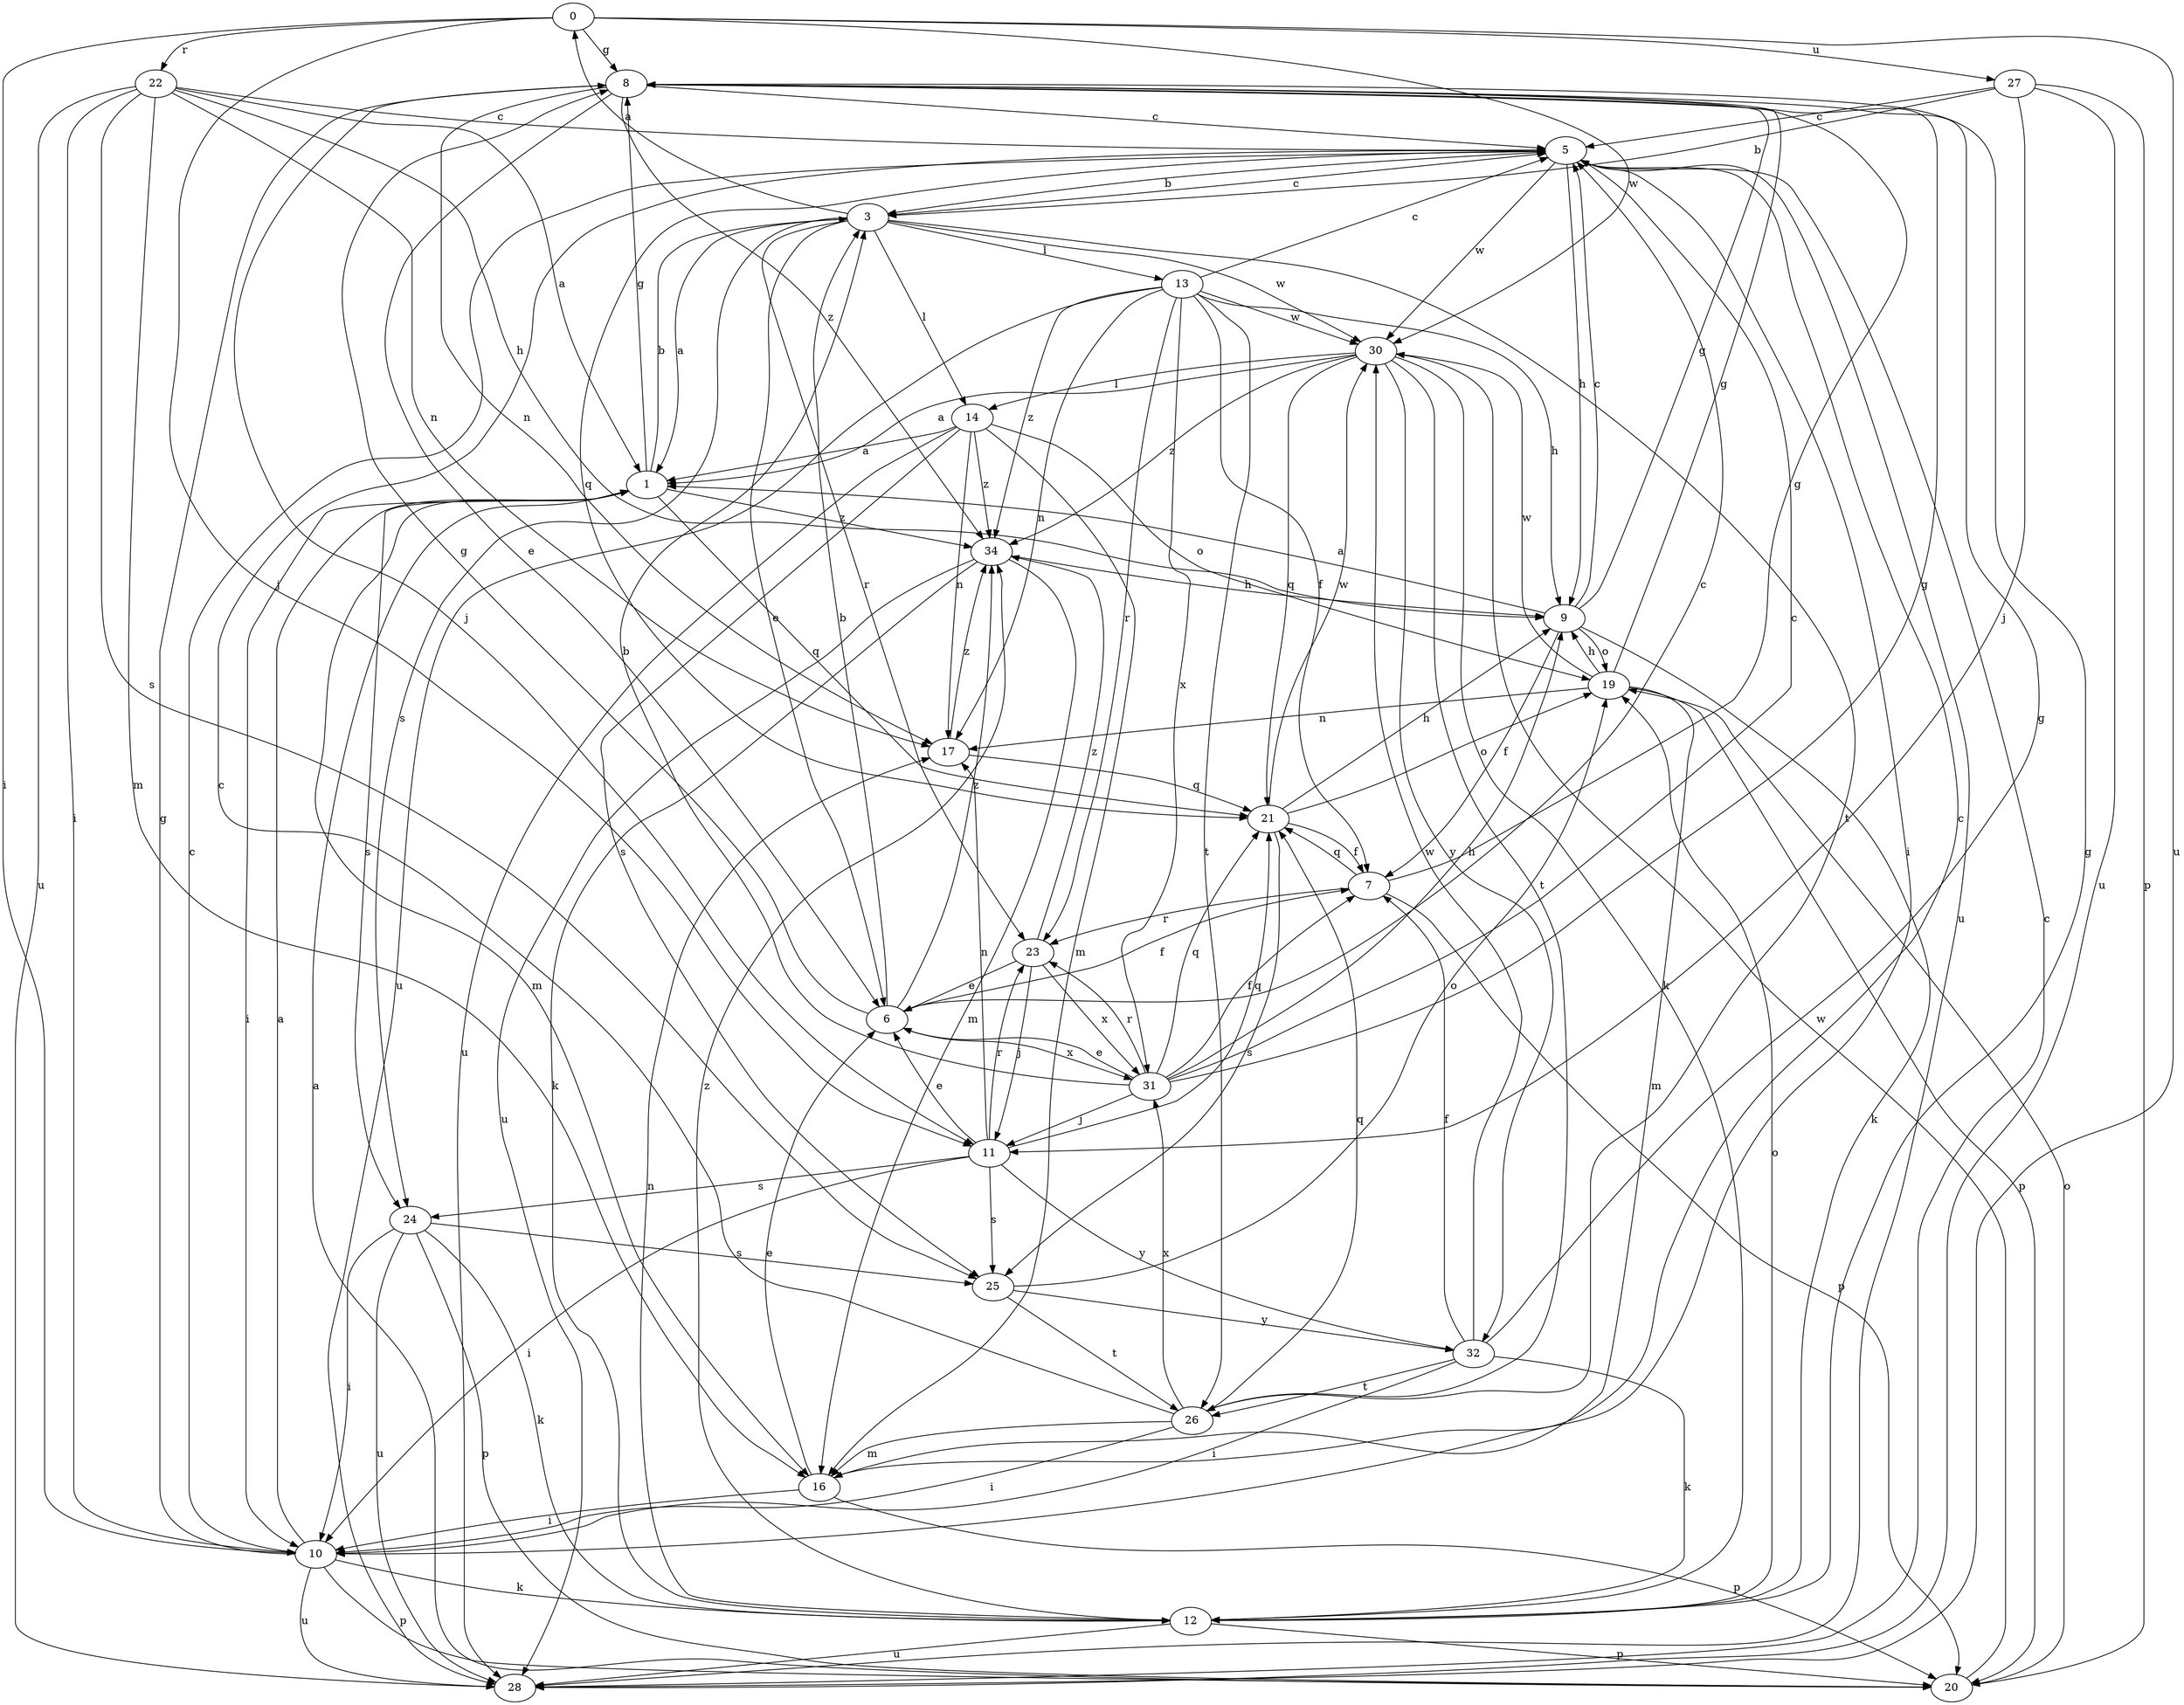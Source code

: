 strict digraph  {
0;
1;
3;
5;
6;
7;
8;
9;
10;
11;
12;
13;
14;
16;
17;
19;
20;
21;
22;
23;
24;
25;
26;
27;
28;
30;
31;
32;
34;
0 -> 8  [label=g];
0 -> 10  [label=i];
0 -> 11  [label=j];
0 -> 22  [label=r];
0 -> 27  [label=u];
0 -> 28  [label=u];
0 -> 30  [label=w];
1 -> 3  [label=b];
1 -> 8  [label=g];
1 -> 10  [label=i];
1 -> 16  [label=m];
1 -> 21  [label=q];
1 -> 24  [label=s];
1 -> 34  [label=z];
3 -> 0  [label=a];
3 -> 1  [label=a];
3 -> 5  [label=c];
3 -> 6  [label=e];
3 -> 13  [label=l];
3 -> 14  [label=l];
3 -> 23  [label=r];
3 -> 24  [label=s];
3 -> 26  [label=t];
3 -> 30  [label=w];
5 -> 3  [label=b];
5 -> 9  [label=h];
5 -> 10  [label=i];
5 -> 21  [label=q];
5 -> 28  [label=u];
5 -> 30  [label=w];
6 -> 3  [label=b];
6 -> 5  [label=c];
6 -> 7  [label=f];
6 -> 8  [label=g];
6 -> 31  [label=x];
6 -> 34  [label=z];
7 -> 8  [label=g];
7 -> 20  [label=p];
7 -> 21  [label=q];
7 -> 23  [label=r];
8 -> 5  [label=c];
8 -> 6  [label=e];
8 -> 11  [label=j];
8 -> 17  [label=n];
8 -> 34  [label=z];
9 -> 1  [label=a];
9 -> 5  [label=c];
9 -> 7  [label=f];
9 -> 8  [label=g];
9 -> 12  [label=k];
9 -> 19  [label=o];
10 -> 1  [label=a];
10 -> 5  [label=c];
10 -> 8  [label=g];
10 -> 12  [label=k];
10 -> 20  [label=p];
10 -> 28  [label=u];
11 -> 6  [label=e];
11 -> 10  [label=i];
11 -> 17  [label=n];
11 -> 21  [label=q];
11 -> 23  [label=r];
11 -> 24  [label=s];
11 -> 25  [label=s];
11 -> 32  [label=y];
12 -> 8  [label=g];
12 -> 17  [label=n];
12 -> 19  [label=o];
12 -> 20  [label=p];
12 -> 28  [label=u];
12 -> 34  [label=z];
13 -> 5  [label=c];
13 -> 7  [label=f];
13 -> 9  [label=h];
13 -> 17  [label=n];
13 -> 23  [label=r];
13 -> 26  [label=t];
13 -> 28  [label=u];
13 -> 30  [label=w];
13 -> 31  [label=x];
13 -> 34  [label=z];
14 -> 1  [label=a];
14 -> 16  [label=m];
14 -> 17  [label=n];
14 -> 19  [label=o];
14 -> 25  [label=s];
14 -> 28  [label=u];
14 -> 34  [label=z];
16 -> 5  [label=c];
16 -> 6  [label=e];
16 -> 10  [label=i];
16 -> 20  [label=p];
17 -> 21  [label=q];
17 -> 34  [label=z];
19 -> 8  [label=g];
19 -> 9  [label=h];
19 -> 16  [label=m];
19 -> 17  [label=n];
19 -> 20  [label=p];
19 -> 30  [label=w];
20 -> 1  [label=a];
20 -> 19  [label=o];
20 -> 30  [label=w];
21 -> 7  [label=f];
21 -> 9  [label=h];
21 -> 19  [label=o];
21 -> 25  [label=s];
21 -> 30  [label=w];
22 -> 1  [label=a];
22 -> 5  [label=c];
22 -> 9  [label=h];
22 -> 10  [label=i];
22 -> 16  [label=m];
22 -> 17  [label=n];
22 -> 25  [label=s];
22 -> 28  [label=u];
23 -> 6  [label=e];
23 -> 11  [label=j];
23 -> 31  [label=x];
23 -> 34  [label=z];
24 -> 10  [label=i];
24 -> 12  [label=k];
24 -> 20  [label=p];
24 -> 25  [label=s];
24 -> 28  [label=u];
25 -> 19  [label=o];
25 -> 26  [label=t];
25 -> 32  [label=y];
26 -> 5  [label=c];
26 -> 10  [label=i];
26 -> 16  [label=m];
26 -> 21  [label=q];
26 -> 31  [label=x];
27 -> 3  [label=b];
27 -> 5  [label=c];
27 -> 11  [label=j];
27 -> 20  [label=p];
27 -> 28  [label=u];
28 -> 5  [label=c];
30 -> 1  [label=a];
30 -> 12  [label=k];
30 -> 14  [label=l];
30 -> 21  [label=q];
30 -> 26  [label=t];
30 -> 32  [label=y];
30 -> 34  [label=z];
31 -> 3  [label=b];
31 -> 5  [label=c];
31 -> 6  [label=e];
31 -> 7  [label=f];
31 -> 8  [label=g];
31 -> 9  [label=h];
31 -> 11  [label=j];
31 -> 21  [label=q];
31 -> 23  [label=r];
32 -> 7  [label=f];
32 -> 8  [label=g];
32 -> 10  [label=i];
32 -> 12  [label=k];
32 -> 26  [label=t];
32 -> 30  [label=w];
34 -> 9  [label=h];
34 -> 12  [label=k];
34 -> 16  [label=m];
34 -> 28  [label=u];
}
